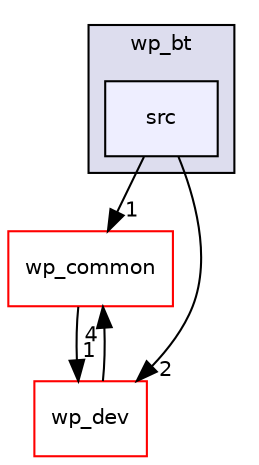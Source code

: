 digraph "src" {
  bgcolor=transparent;
  compound=true
  node [ fontsize="10", fontname="Helvetica"];
  edge [ labelfontsize="10", labelfontname="Helvetica"];
  subgraph clusterdir_56690f865c0fb1678ce292c7fd411ad3 {
    graph [ bgcolor="#ddddee", pencolor="black", label="wp_bt" fontname="Helvetica", fontsize="10", URL="dir_56690f865c0fb1678ce292c7fd411ad3.html"]
  dir_2895785ab4cbb5ac86b3c598d86f613a [shape=box, label="src", style="filled", fillcolor="#eeeeff", pencolor="black", URL="dir_2895785ab4cbb5ac86b3c598d86f613a.html"];
  }
  dir_28711c213e476afb71f97a322fc62cbb [shape=box label="wp_common" color="red" URL="dir_28711c213e476afb71f97a322fc62cbb.html"];
  dir_9302ac7e3aa509d61fd690b87f2b61b2 [shape=box label="wp_dev" color="red" URL="dir_9302ac7e3aa509d61fd690b87f2b61b2.html"];
  dir_28711c213e476afb71f97a322fc62cbb->dir_9302ac7e3aa509d61fd690b87f2b61b2 [headlabel="1", labeldistance=1.5 headhref="dir_000007_000012.html"];
  dir_2895785ab4cbb5ac86b3c598d86f613a->dir_28711c213e476afb71f97a322fc62cbb [headlabel="1", labeldistance=1.5 headhref="dir_000006_000007.html"];
  dir_2895785ab4cbb5ac86b3c598d86f613a->dir_9302ac7e3aa509d61fd690b87f2b61b2 [headlabel="2", labeldistance=1.5 headhref="dir_000006_000012.html"];
  dir_9302ac7e3aa509d61fd690b87f2b61b2->dir_28711c213e476afb71f97a322fc62cbb [headlabel="4", labeldistance=1.5 headhref="dir_000012_000007.html"];
}
